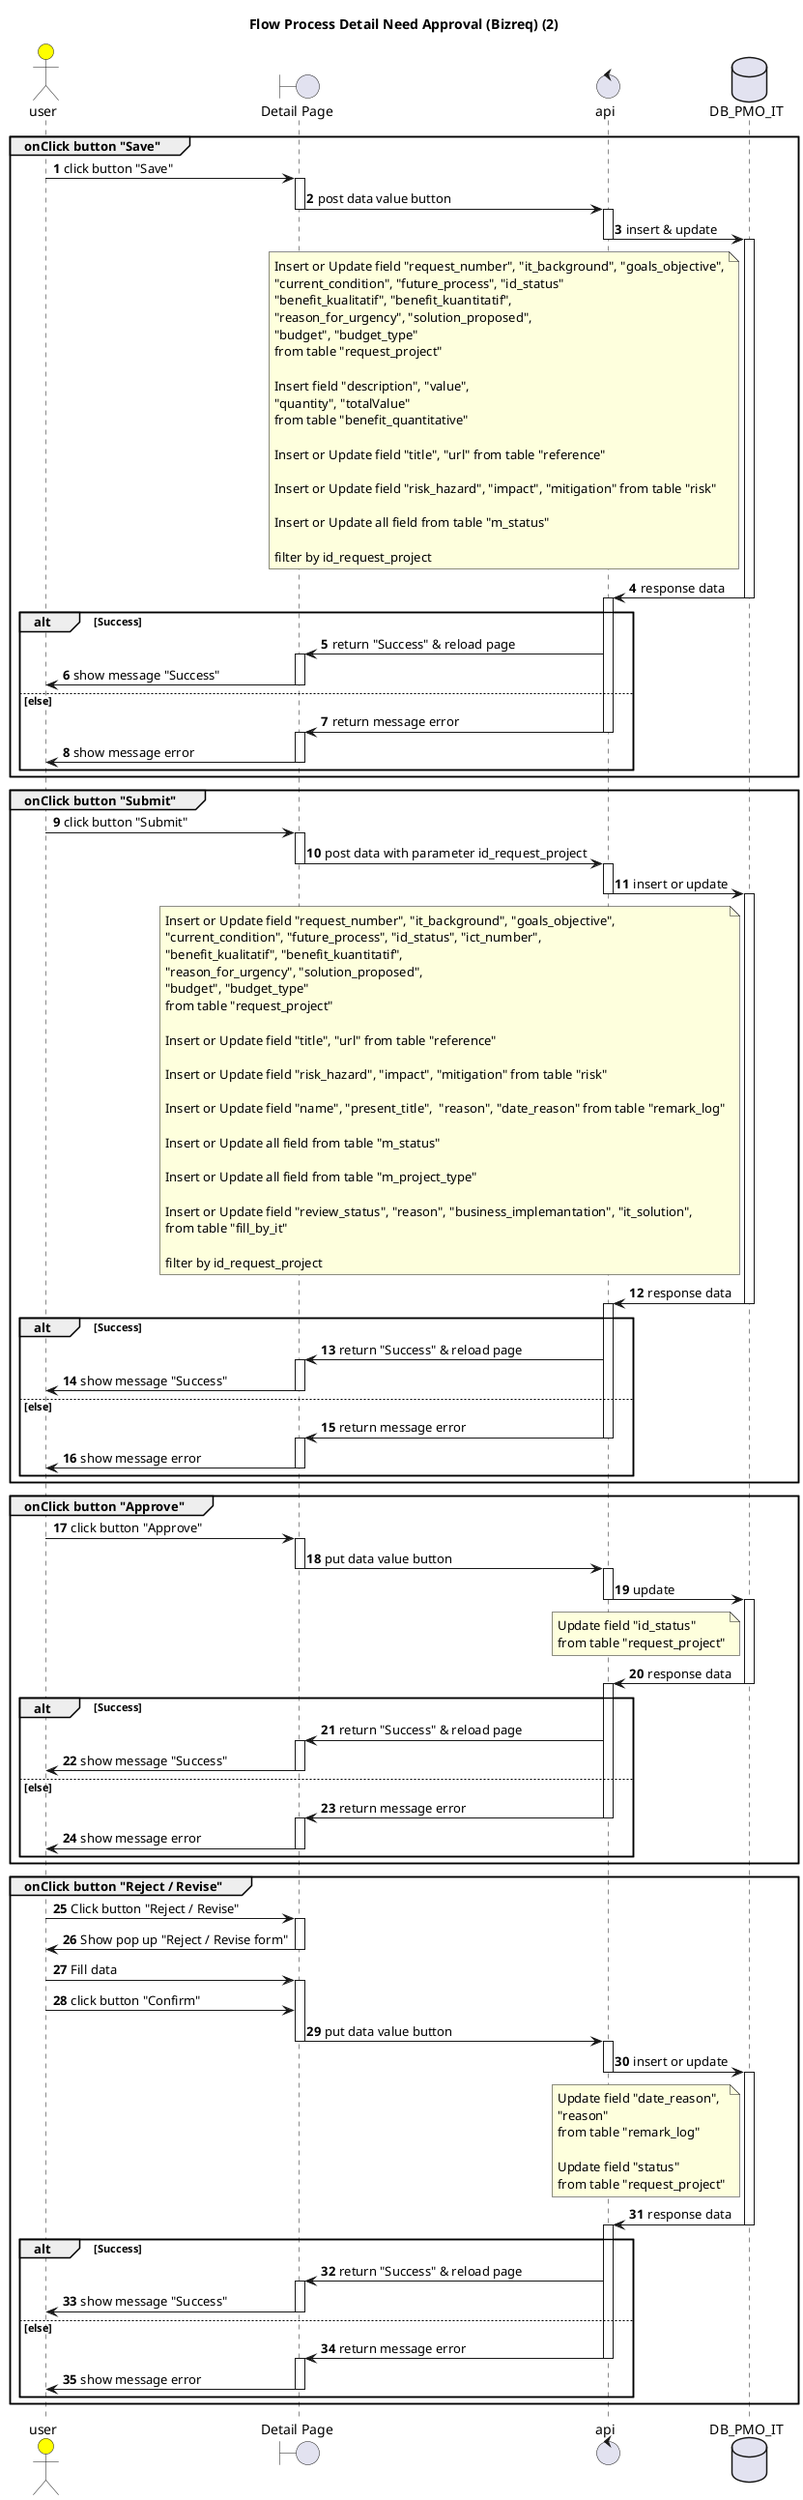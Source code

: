 @startuml PMO IT
title "Flow Process Detail Need Approval (Bizreq) (2)"

actor "user" as user #Yellow
' boundary "Need Approval Menu" as ui
boundary "Detail Page" as ui2
control "api" as api
database "DB_PMO_IT" as DB_PMO_IT

autonumber
group onClick button "Save"
    user -> ui2 : click button "Save"
    activate ui2
    ui2 -> api : post data value button
    deactivate ui2
    activate api
    api -> DB_PMO_IT : insert & update
    deactivate api
    activate DB_PMO_IT
    note left of DB_PMO_IT
        Insert or Update field "request_number", "it_background", "goals_objective",
        "current_condition", "future_process", "id_status"
        "benefit_kualitatif", "benefit_kuantitatif",
        "reason_for_urgency", "solution_proposed",
        "budget", "budget_type"
        from table "request_project"

        Insert field "description", "value",
        "quantity", "totalValue"
        from table "benefit_quantitative"

        Insert or Update field "title", "url" from table "reference"

        Insert or Update field "risk_hazard", "impact", "mitigation" from table "risk"

        Insert or Update all field from table "m_status"

        filter by id_request_project
    end note
    api <- DB_PMO_IT : response data
    deactivate DB_PMO_IT
    activate api
    alt Success
        ui2 <- api : return "Success" & reload page
        activate ui2
        user <- ui2 : show message "Success"
        deactivate ui2
    else else
        ui2 <- api : return message error
        deactivate api
        activate ui2
        user <- ui2 : show message error
        deactivate ui2
    end
end

group onClick button "Submit"
    user -> ui2 : click button "Submit"
    activate ui2
    ui2 -> api : post data with parameter id_request_project
    deactivate ui2
    activate api
    api -> DB_PMO_IT : insert or update
    deactivate api
    activate DB_PMO_IT
    note left of DB_PMO_IT
        Insert or Update field "request_number", "it_background", "goals_objective",
        "current_condition", "future_process", "id_status", "ict_number",
        "benefit_kualitatif", "benefit_kuantitatif",
        "reason_for_urgency", "solution_proposed",
        "budget", "budget_type"
        from table "request_project"

        Insert or Update field "title", "url" from table "reference"

        Insert or Update field "risk_hazard", "impact", "mitigation" from table "risk"

        Insert or Update field "name", "present_title",  "reason", "date_reason" from table "remark_log"

        Insert or Update all field from table "m_status"

        Insert or Update all field from table "m_project_type"

        Insert or Update field "review_status", "reason", "business_implemantation", "it_solution",
        from table "fill_by_it"

        filter by id_request_project
    end note
    api <- DB_PMO_IT : response data
    deactivate DB_PMO_IT
    activate api
    alt Success
        ui2 <- api : return "Success" & reload page
        activate ui2
        user <- ui2 : show message "Success"
        deactivate ui2
    else else
        ui2 <- api : return message error
        deactivate api
        activate ui2
        user <- ui2 : show message error
        deactivate ui2
    end
end

group onClick button "Approve"
    user -> ui2 : click button "Approve"
    activate ui2
    ui2 -> api : put data value button
    deactivate ui2
    activate api
    api -> DB_PMO_IT : update
    deactivate api
    activate DB_PMO_IT
    note left of DB_PMO_IT
        Update field "id_status"
        from table "request_project"
    end note
    api <- DB_PMO_IT : response data
    deactivate DB_PMO_IT
    activate api
    alt Success
        ui2 <- api : return "Success" & reload page
        activate ui2
        user <- ui2 : show message "Success"
        deactivate ui2
    else else
        ui2 <- api : return message error
        deactivate api
        activate ui2
        user <- ui2 : show message error
        deactivate ui2
    end
end

group onClick button "Reject / Revise"
    user -> ui2 : Click button "Reject / Revise"
    activate ui2
    ui2 -> user : Show pop up "Reject / Revise form"
    deactivate ui2
    user -> ui2 : Fill data
    activate ui2
    user -> ui2 : click button "Confirm"
    ui2 -> api : put data value button
    deactivate ui2
    activate api
    api -> DB_PMO_IT : insert or update
    deactivate api
    activate DB_PMO_IT
    note left of DB_PMO_IT
        Update field "date_reason",
        "reason"
        from table "remark_log"

        Update field "status"
        from table "request_project"
    end note
    api <- DB_PMO_IT : response data
    deactivate DB_PMO_IT
    activate api
    alt Success
        ui2 <- api : return "Success" & reload page
        activate ui2
        user <- ui2 : show message "Success"
        deactivate ui2
    else else
        ui2 <- api : return message error
        deactivate api
        activate ui2
        user <- ui2 : show message error
        deactivate ui2
    end
end

@enduml